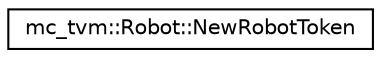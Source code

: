digraph "Graphical Class Hierarchy"
{
 // INTERACTIVE_SVG=YES
  edge [fontname="Helvetica",fontsize="10",labelfontname="Helvetica",labelfontsize="10"];
  node [fontname="Helvetica",fontsize="10",shape=record];
  rankdir="LR";
  Node0 [label="mc_tvm::Robot::NewRobotToken",height=0.2,width=0.4,color="black", fillcolor="white", style="filled",URL="$structmc__tvm_1_1Robot_1_1NewRobotToken.html"];
}
